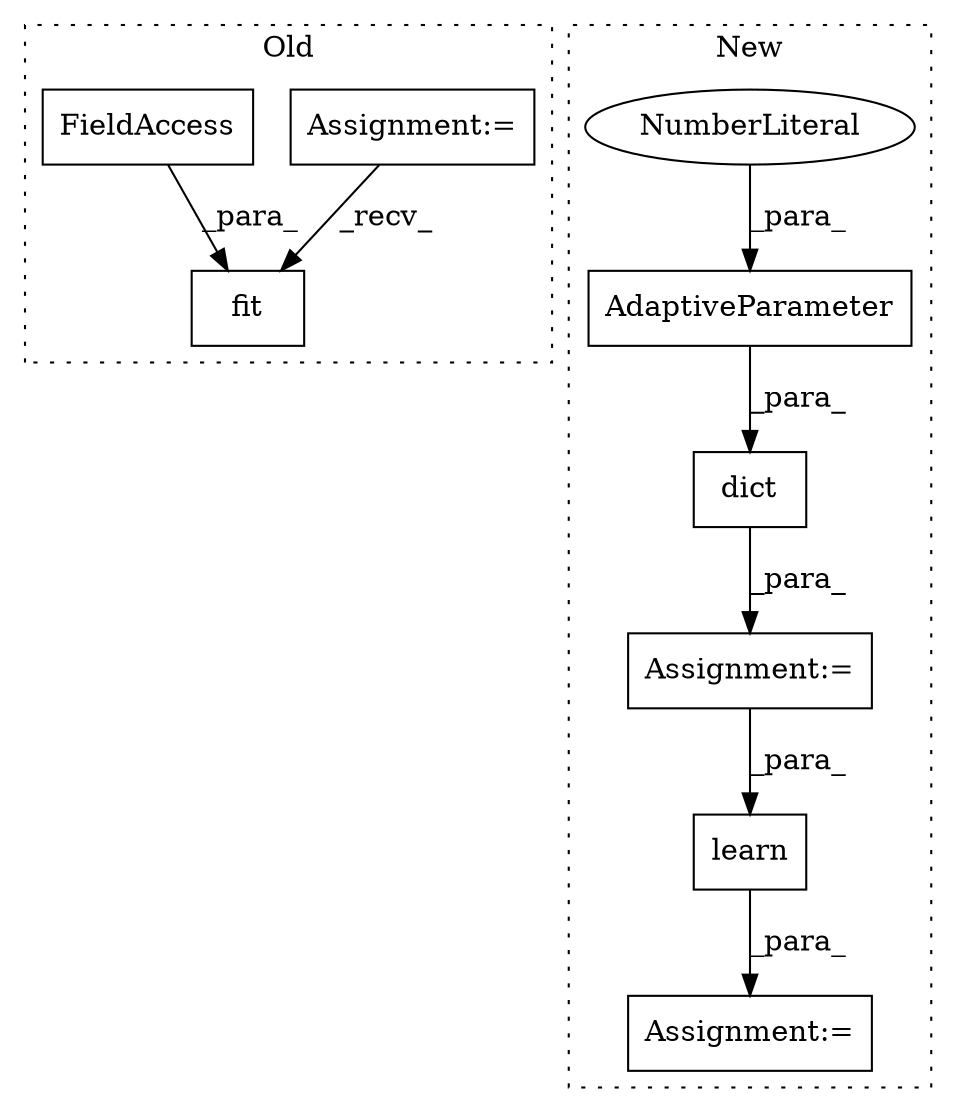 digraph G {
subgraph cluster0 {
1 [label="fit" a="32" s="1814,1825" l="4,1" shape="box"];
4 [label="Assignment:=" a="7" s="1758" l="1" shape="box"];
6 [label="FieldAccess" a="22" s="1818" l="7" shape="box"];
label = "Old";
style="dotted";
}
subgraph cluster1 {
2 [label="dict" a="32" s="1612,1640" l="5,1" shape="box"];
3 [label="Assignment:=" a="7" s="1653" l="1" shape="box"];
5 [label="Assignment:=" a="7" s="1611" l="1" shape="box"];
7 [label="learn" a="32" s="1654,1676" l="6,1" shape="box"];
8 [label="AdaptiveParameter" a="32" s="1617,1639" l="18,1" shape="box"];
9 [label="NumberLiteral" a="34" s="1635" l="4" shape="ellipse"];
label = "New";
style="dotted";
}
2 -> 5 [label="_para_"];
4 -> 1 [label="_recv_"];
5 -> 7 [label="_para_"];
6 -> 1 [label="_para_"];
7 -> 3 [label="_para_"];
8 -> 2 [label="_para_"];
9 -> 8 [label="_para_"];
}